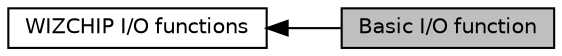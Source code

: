 digraph "Basic I/O function"
{
  edge [fontname="Helvetica",fontsize="10",labelfontname="Helvetica",labelfontsize="10"];
  node [fontname="Helvetica",fontsize="10",shape=box];
  rankdir=LR;
  Node1 [label="Basic I/O function",height=0.2,width=0.4,color="black", fillcolor="grey75", style="filled", fontcolor="black",tooltip="These are basic input/output functions to read values from register or write values to register."];
  Node2 [label="WIZCHIP I/O functions",height=0.2,width=0.4,color="black", fillcolor="white", style="filled",URL="$group___w_i_z_c_h_i_p___i_o___functions.html",tooltip="This supports the basic I/O functions for WIZCHIP register."];
  Node2->Node1 [shape=plaintext, dir="back", style="solid"];
}
